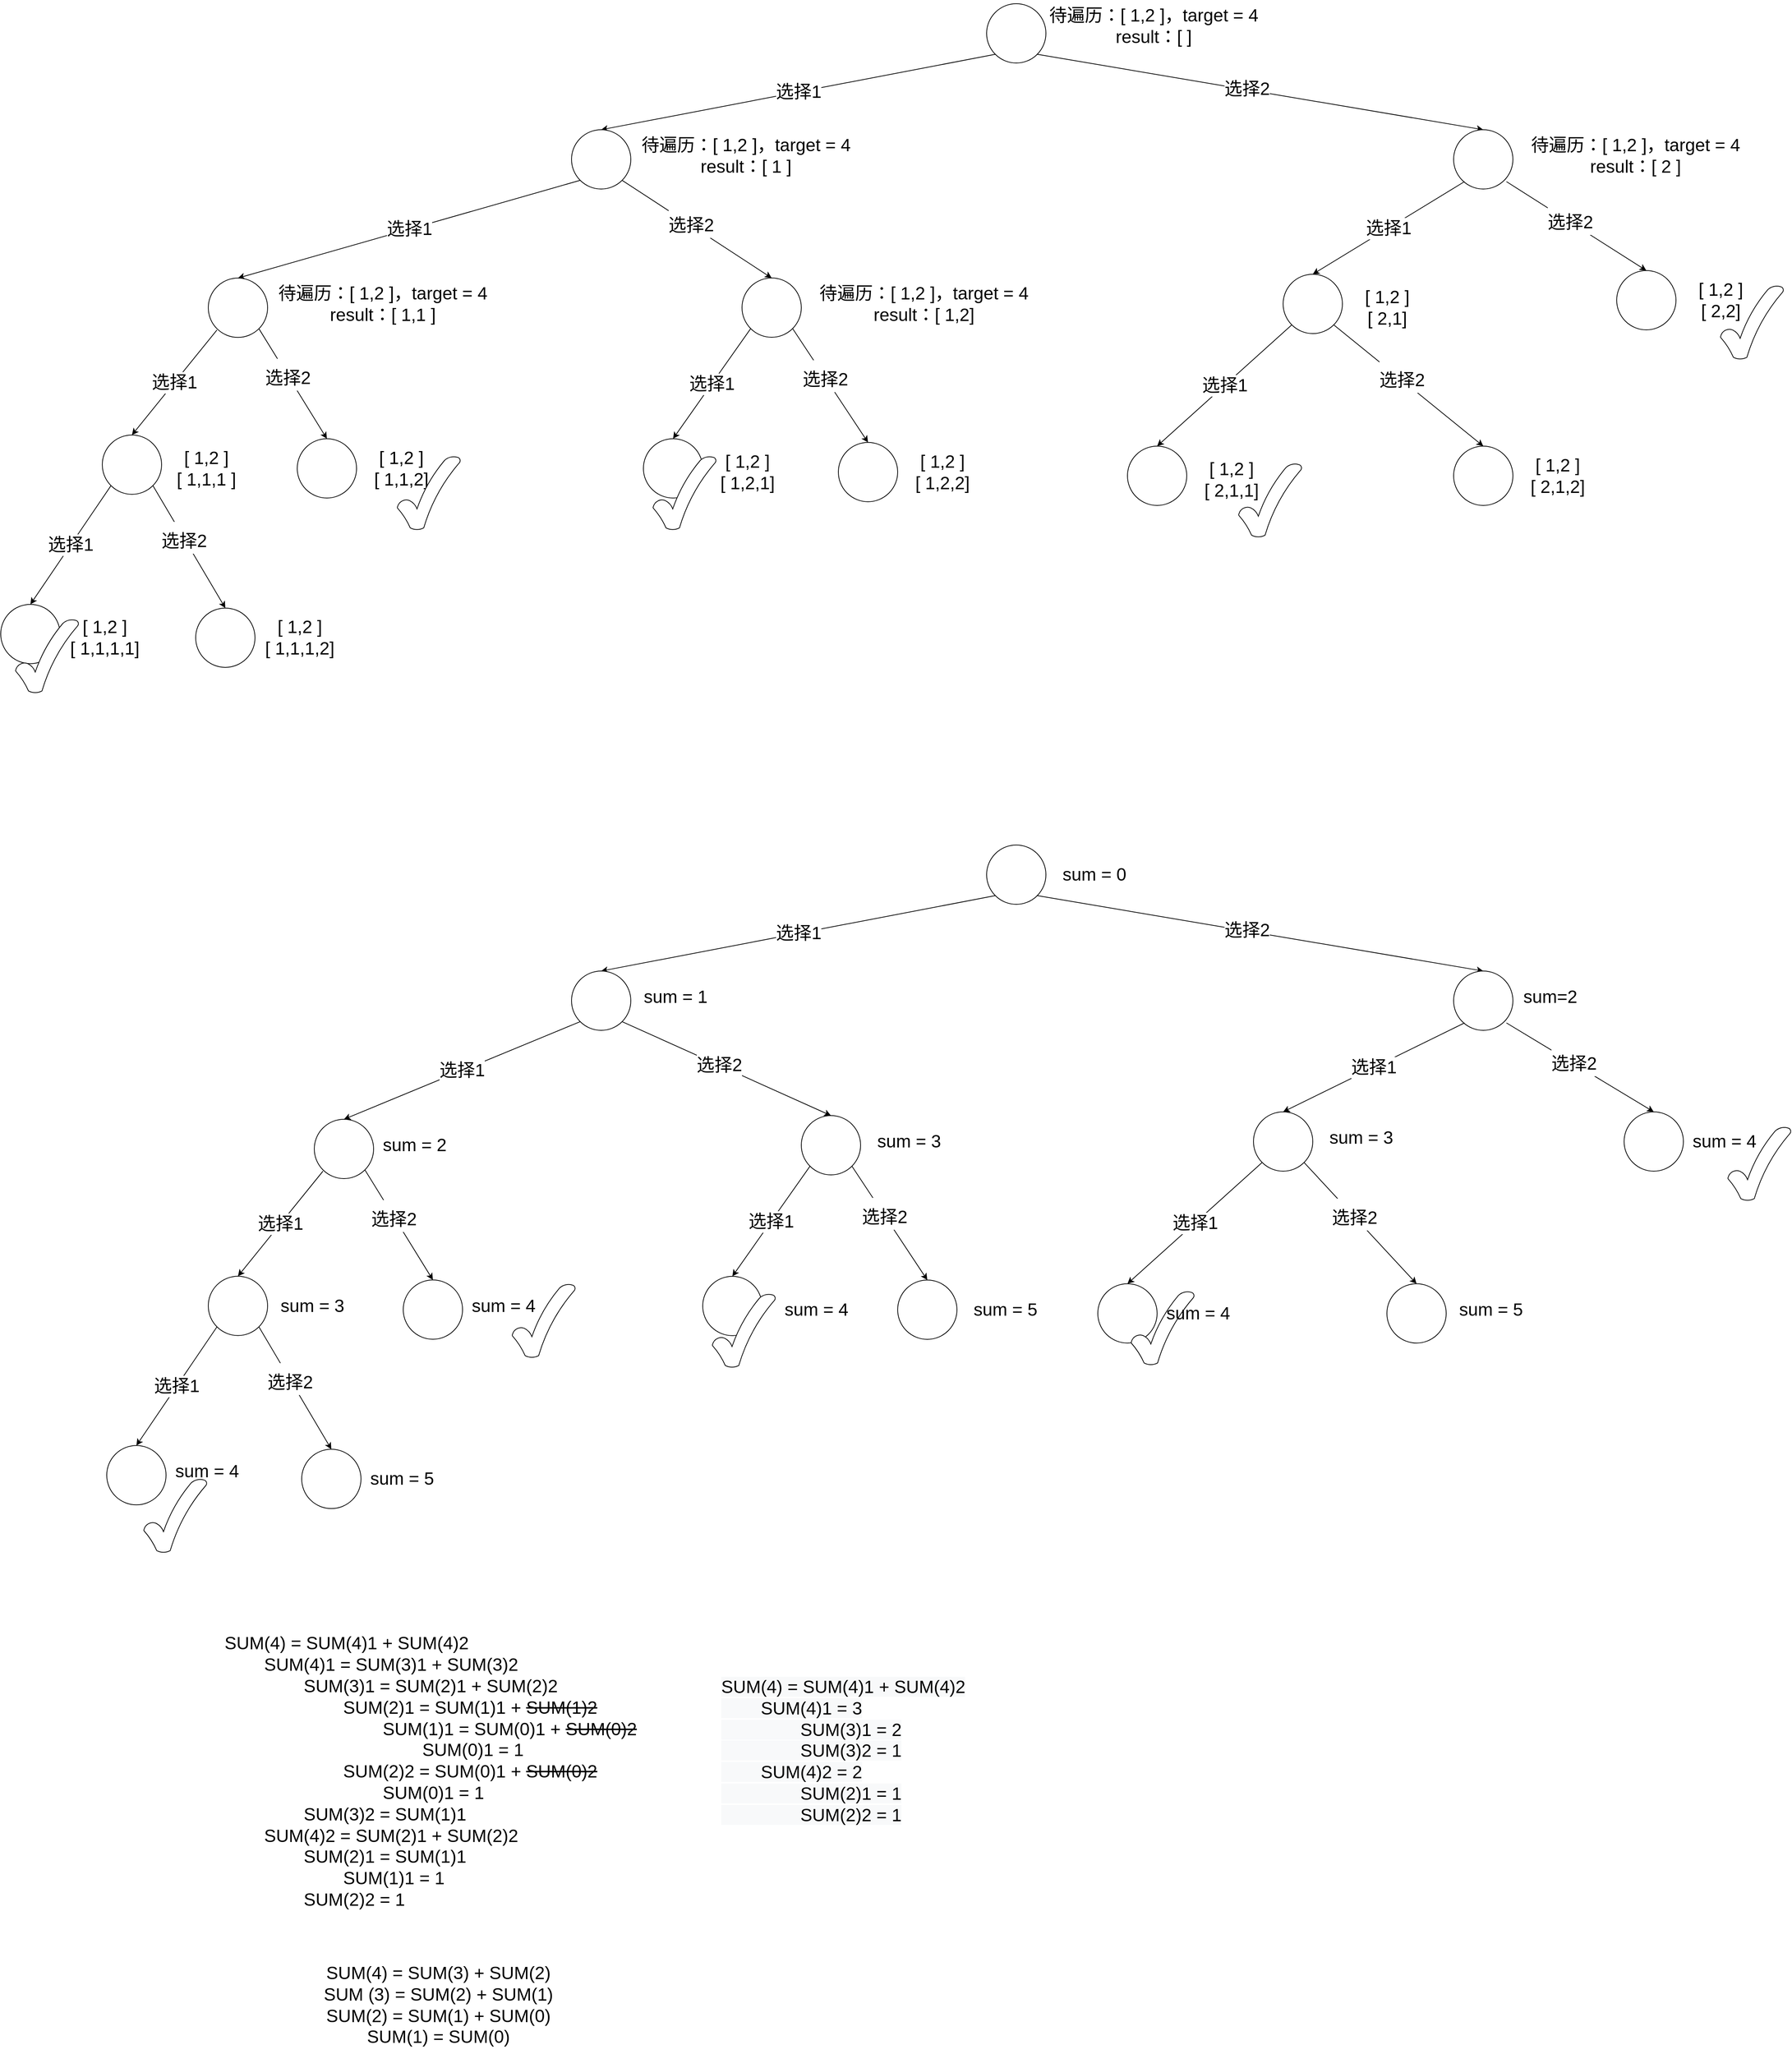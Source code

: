 <mxfile version="13.6.2" type="device"><diagram id="P33sKaNQuv5I8kbBUB3c" name="第 1 页"><mxGraphModel dx="4498" dy="1680" grid="1" gridSize="10" guides="1" tooltips="1" connect="1" arrows="1" fold="1" page="1" pageScale="1" pageWidth="827" pageHeight="1169" math="0" shadow="0"><root><mxCell id="0"/><mxCell id="1" parent="0"/><mxCell id="EIbAH795kTHqSCQWpJMr-1" value="" style="ellipse;whiteSpace=wrap;html=1;aspect=fixed;" parent="1" vertex="1"><mxGeometry x="360" y="110" width="80" height="80" as="geometry"/></mxCell><mxCell id="EIbAH795kTHqSCQWpJMr-2" value="&lt;font style=&quot;font-size: 24px;&quot;&gt;选择1&lt;/font&gt;" style="endArrow=classic;html=1;rounded=0;exitX=0;exitY=1;exitDx=0;exitDy=0;entryX=0.5;entryY=0;entryDx=0;entryDy=0;" parent="1" source="EIbAH795kTHqSCQWpJMr-1" target="EIbAH795kTHqSCQWpJMr-4" edge="1"><mxGeometry width="50" height="50" relative="1" as="geometry"><mxPoint x="230" y="320" as="sourcePoint"/><mxPoint x="280" y="270" as="targetPoint"/></mxGeometry></mxCell><mxCell id="EIbAH795kTHqSCQWpJMr-3" value="" style="endArrow=classic;html=1;rounded=0;exitX=1;exitY=1;exitDx=0;exitDy=0;entryX=0.5;entryY=0;entryDx=0;entryDy=0;" parent="1" source="EIbAH795kTHqSCQWpJMr-1" target="EIbAH795kTHqSCQWpJMr-5" edge="1"><mxGeometry width="50" height="50" relative="1" as="geometry"><mxPoint x="500" y="260" as="sourcePoint"/><mxPoint x="610" y="270" as="targetPoint"/></mxGeometry></mxCell><mxCell id="EIbAH795kTHqSCQWpJMr-8" value="&lt;font style=&quot;font-size: 24px;&quot;&gt;选择2&lt;/font&gt;" style="edgeLabel;html=1;align=center;verticalAlign=middle;resizable=0;points=[];fontSize=36;" parent="EIbAH795kTHqSCQWpJMr-3" vertex="1" connectable="0"><mxGeometry x="-0.059" y="-5" relative="1" as="geometry"><mxPoint y="-11" as="offset"/></mxGeometry></mxCell><mxCell id="EIbAH795kTHqSCQWpJMr-4" value="" style="ellipse;whiteSpace=wrap;html=1;aspect=fixed;" parent="1" vertex="1"><mxGeometry x="-200" y="280" width="80" height="80" as="geometry"/></mxCell><mxCell id="EIbAH795kTHqSCQWpJMr-5" value="" style="ellipse;whiteSpace=wrap;html=1;aspect=fixed;" parent="1" vertex="1"><mxGeometry x="990" y="280" width="80" height="80" as="geometry"/></mxCell><mxCell id="EIbAH795kTHqSCQWpJMr-6" value="&lt;font style=&quot;font-size: 24px;&quot;&gt;待遍历：[ 1,2 ]，target = 4&lt;br&gt;result：[ ]&lt;/font&gt;" style="text;html=1;align=center;verticalAlign=middle;resizable=0;points=[];autosize=1;strokeColor=none;fillColor=none;" parent="1" vertex="1"><mxGeometry x="430" y="105" width="310" height="70" as="geometry"/></mxCell><mxCell id="EIbAH795kTHqSCQWpJMr-7" value="&lt;font style=&quot;font-size: 24px;&quot;&gt;待遍历：[ 1,2 ]，target = 4&lt;br&gt;result：[ 1 ]&lt;/font&gt;" style="text;html=1;align=center;verticalAlign=middle;resizable=0;points=[];autosize=1;strokeColor=none;fillColor=none;" parent="1" vertex="1"><mxGeometry x="-120" y="280" width="310" height="70" as="geometry"/></mxCell><mxCell id="EIbAH795kTHqSCQWpJMr-9" value="&lt;font style=&quot;font-size: 24px;&quot;&gt;待遍历：[ 1,2 ]，target = 4&lt;br&gt;result：[ 2 ]&lt;/font&gt;" style="text;html=1;align=center;verticalAlign=middle;resizable=0;points=[];autosize=1;strokeColor=none;fillColor=none;" parent="1" vertex="1"><mxGeometry x="1080" y="280" width="310" height="70" as="geometry"/></mxCell><mxCell id="EIbAH795kTHqSCQWpJMr-10" value="&lt;font style=&quot;font-size: 24px;&quot;&gt;选择1&lt;/font&gt;" style="endArrow=classic;html=1;rounded=0;exitX=0;exitY=1;exitDx=0;exitDy=0;entryX=0.5;entryY=0;entryDx=0;entryDy=0;" parent="1" source="EIbAH795kTHqSCQWpJMr-4" target="EIbAH795kTHqSCQWpJMr-13" edge="1"><mxGeometry width="50" height="50" relative="1" as="geometry"><mxPoint x="-198.284" y="360.004" as="sourcePoint"/><mxPoint x="-290" y="451.72" as="targetPoint"/></mxGeometry></mxCell><mxCell id="EIbAH795kTHqSCQWpJMr-11" value="" style="endArrow=classic;html=1;rounded=0;exitX=1;exitY=1;exitDx=0;exitDy=0;entryX=0.5;entryY=0;entryDx=0;entryDy=0;" parent="1" source="EIbAH795kTHqSCQWpJMr-4" target="EIbAH795kTHqSCQWpJMr-14" edge="1"><mxGeometry width="50" height="50" relative="1" as="geometry"><mxPoint x="-141.716" y="360.004" as="sourcePoint"/><mxPoint x="40" y="451.72" as="targetPoint"/></mxGeometry></mxCell><mxCell id="EIbAH795kTHqSCQWpJMr-12" value="&lt;font style=&quot;font-size: 24px;&quot;&gt;选择2&lt;/font&gt;" style="edgeLabel;html=1;align=center;verticalAlign=middle;resizable=0;points=[];fontSize=36;" parent="EIbAH795kTHqSCQWpJMr-11" vertex="1" connectable="0"><mxGeometry x="-0.059" y="-5" relative="1" as="geometry"><mxPoint y="-11" as="offset"/></mxGeometry></mxCell><mxCell id="EIbAH795kTHqSCQWpJMr-13" value="" style="ellipse;whiteSpace=wrap;html=1;aspect=fixed;" parent="1" vertex="1"><mxGeometry x="-690" y="480.16" width="80" height="80" as="geometry"/></mxCell><mxCell id="EIbAH795kTHqSCQWpJMr-14" value="" style="ellipse;whiteSpace=wrap;html=1;aspect=fixed;" parent="1" vertex="1"><mxGeometry x="30" y="480" width="80" height="80" as="geometry"/></mxCell><mxCell id="EIbAH795kTHqSCQWpJMr-15" value="&lt;font style=&quot;font-size: 24px;&quot;&gt;待遍历：[ 1,2 ]，target = 4&lt;br&gt;result：[ 1,1 ]&lt;/font&gt;" style="text;html=1;align=center;verticalAlign=middle;resizable=0;points=[];autosize=1;strokeColor=none;fillColor=none;" parent="1" vertex="1"><mxGeometry x="-610" y="480.16" width="310" height="70" as="geometry"/></mxCell><mxCell id="EIbAH795kTHqSCQWpJMr-16" value="&lt;font style=&quot;font-size: 24px;&quot;&gt;待遍历：[ 1,2 ]，target = 4&lt;br&gt;result：[ 1,2]&lt;/font&gt;" style="text;html=1;align=center;verticalAlign=middle;resizable=0;points=[];autosize=1;strokeColor=none;fillColor=none;" parent="1" vertex="1"><mxGeometry x="120" y="480" width="310" height="70" as="geometry"/></mxCell><mxCell id="EIbAH795kTHqSCQWpJMr-17" value="&lt;font style=&quot;font-size: 24px;&quot;&gt;选择1&lt;/font&gt;" style="endArrow=classic;html=1;rounded=0;exitX=0.146;exitY=0.875;exitDx=0;exitDy=0;entryX=0.5;entryY=0;entryDx=0;entryDy=0;exitPerimeter=0;" parent="1" source="EIbAH795kTHqSCQWpJMr-13" target="EIbAH795kTHqSCQWpJMr-20" edge="1"><mxGeometry width="50" height="50" relative="1" as="geometry"><mxPoint x="-678.284" y="560.164" as="sourcePoint"/><mxPoint x="-780" y="663.6" as="targetPoint"/></mxGeometry></mxCell><mxCell id="EIbAH795kTHqSCQWpJMr-18" value="" style="endArrow=classic;html=1;rounded=0;exitX=1;exitY=1;exitDx=0;exitDy=0;entryX=0.5;entryY=0;entryDx=0;entryDy=0;" parent="1" source="EIbAH795kTHqSCQWpJMr-13" target="EIbAH795kTHqSCQWpJMr-21" edge="1"><mxGeometry width="50" height="50" relative="1" as="geometry"><mxPoint x="-621.716" y="560.164" as="sourcePoint"/><mxPoint x="-450" y="663.6" as="targetPoint"/></mxGeometry></mxCell><mxCell id="EIbAH795kTHqSCQWpJMr-19" value="&lt;font style=&quot;font-size: 24px;&quot;&gt;选择2&lt;/font&gt;" style="edgeLabel;html=1;align=center;verticalAlign=middle;resizable=0;points=[];fontSize=36;" parent="EIbAH795kTHqSCQWpJMr-18" vertex="1" connectable="0"><mxGeometry x="-0.059" y="-5" relative="1" as="geometry"><mxPoint y="-11" as="offset"/></mxGeometry></mxCell><mxCell id="EIbAH795kTHqSCQWpJMr-20" value="" style="ellipse;whiteSpace=wrap;html=1;aspect=fixed;" parent="1" vertex="1"><mxGeometry x="-833" y="691.88" width="80" height="80" as="geometry"/></mxCell><mxCell id="EIbAH795kTHqSCQWpJMr-21" value="" style="ellipse;whiteSpace=wrap;html=1;aspect=fixed;" parent="1" vertex="1"><mxGeometry x="-570" y="696.88" width="80" height="80" as="geometry"/></mxCell><mxCell id="EIbAH795kTHqSCQWpJMr-22" value="&lt;font style=&quot;font-size: 24px;&quot;&gt;[ 1,2 ]&lt;br&gt;[ 1,1,1 ]&lt;/font&gt;" style="text;html=1;align=center;verticalAlign=middle;resizable=0;points=[];autosize=1;strokeColor=none;fillColor=none;" parent="1" vertex="1"><mxGeometry x="-743" y="701.88" width="100" height="70" as="geometry"/></mxCell><mxCell id="EIbAH795kTHqSCQWpJMr-23" value="&lt;font style=&quot;font-size: 24px;&quot;&gt;[ 1,2 ]&lt;br&gt;[ 1,1,2]&lt;/font&gt;" style="text;html=1;align=center;verticalAlign=middle;resizable=0;points=[];autosize=1;strokeColor=none;fillColor=none;" parent="1" vertex="1"><mxGeometry x="-480" y="701.88" width="100" height="70" as="geometry"/></mxCell><mxCell id="EIbAH795kTHqSCQWpJMr-25" value="&lt;font style=&quot;font-size: 24px;&quot;&gt;选择1&lt;/font&gt;" style="endArrow=classic;html=1;rounded=0;exitX=0;exitY=1;exitDx=0;exitDy=0;entryX=0.5;entryY=0;entryDx=0;entryDy=0;" parent="1" source="EIbAH795kTHqSCQWpJMr-20" target="EIbAH795kTHqSCQWpJMr-28" edge="1"><mxGeometry width="50" height="50" relative="1" as="geometry"><mxPoint x="-815.32" y="778.6" as="sourcePoint"/><mxPoint x="-917" y="892.04" as="targetPoint"/></mxGeometry></mxCell><mxCell id="EIbAH795kTHqSCQWpJMr-26" value="" style="endArrow=classic;html=1;rounded=0;exitX=1;exitY=1;exitDx=0;exitDy=0;entryX=0.5;entryY=0;entryDx=0;entryDy=0;" parent="1" source="EIbAH795kTHqSCQWpJMr-20" target="EIbAH795kTHqSCQWpJMr-29" edge="1"><mxGeometry width="50" height="50" relative="1" as="geometry"><mxPoint x="-758.716" y="776.884" as="sourcePoint"/><mxPoint x="-587" y="892.04" as="targetPoint"/></mxGeometry></mxCell><mxCell id="EIbAH795kTHqSCQWpJMr-27" value="&lt;font style=&quot;font-size: 24px;&quot;&gt;选择2&lt;/font&gt;" style="edgeLabel;html=1;align=center;verticalAlign=middle;resizable=0;points=[];fontSize=36;" parent="EIbAH795kTHqSCQWpJMr-26" vertex="1" connectable="0"><mxGeometry x="-0.059" y="-5" relative="1" as="geometry"><mxPoint y="-11" as="offset"/></mxGeometry></mxCell><mxCell id="EIbAH795kTHqSCQWpJMr-28" value="" style="ellipse;whiteSpace=wrap;html=1;aspect=fixed;" parent="1" vertex="1"><mxGeometry x="-970" y="920.32" width="80" height="80" as="geometry"/></mxCell><mxCell id="EIbAH795kTHqSCQWpJMr-29" value="" style="ellipse;whiteSpace=wrap;html=1;aspect=fixed;" parent="1" vertex="1"><mxGeometry x="-707" y="925.32" width="80" height="80" as="geometry"/></mxCell><mxCell id="EIbAH795kTHqSCQWpJMr-30" value="&lt;font style=&quot;font-size: 24px;&quot;&gt;[ 1,2 ]&lt;br&gt;[ 1,1,1,1]&lt;/font&gt;" style="text;html=1;align=center;verticalAlign=middle;resizable=0;points=[];autosize=1;strokeColor=none;fillColor=none;" parent="1" vertex="1"><mxGeometry x="-890" y="930.32" width="120" height="70" as="geometry"/></mxCell><mxCell id="EIbAH795kTHqSCQWpJMr-31" value="&lt;font style=&quot;font-size: 24px;&quot;&gt;[ 1,2 ]&lt;br&gt;[ 1,1,1,2]&lt;/font&gt;" style="text;html=1;align=center;verticalAlign=middle;resizable=0;points=[];autosize=1;strokeColor=none;fillColor=none;" parent="1" vertex="1"><mxGeometry x="-627" y="930.32" width="120" height="70" as="geometry"/></mxCell><mxCell id="EIbAH795kTHqSCQWpJMr-32" value="" style="verticalLabelPosition=bottom;verticalAlign=top;html=1;shape=mxgraph.basic.tick;fontSize=24;" parent="1" vertex="1"><mxGeometry x="-435" y="720.16" width="85" height="100" as="geometry"/></mxCell><mxCell id="EIbAH795kTHqSCQWpJMr-33" value="" style="verticalLabelPosition=bottom;verticalAlign=top;html=1;shape=mxgraph.basic.tick;fontSize=24;" parent="1" vertex="1"><mxGeometry x="-950" y="940.16" width="85" height="100" as="geometry"/></mxCell><mxCell id="EIbAH795kTHqSCQWpJMr-35" value="&lt;font style=&quot;font-size: 24px;&quot;&gt;选择1&lt;/font&gt;" style="endArrow=classic;html=1;rounded=0;exitX=0;exitY=1;exitDx=0;exitDy=0;entryX=0.5;entryY=0;entryDx=0;entryDy=0;" parent="1" source="EIbAH795kTHqSCQWpJMr-14" target="EIbAH795kTHqSCQWpJMr-38" edge="1"><mxGeometry width="50" height="50" relative="1" as="geometry"><mxPoint x="45.716" y="560.004" as="sourcePoint"/><mxPoint x="-50" y="691.88" as="targetPoint"/></mxGeometry></mxCell><mxCell id="EIbAH795kTHqSCQWpJMr-36" value="" style="endArrow=classic;html=1;rounded=0;exitX=1;exitY=1;exitDx=0;exitDy=0;entryX=0.5;entryY=0;entryDx=0;entryDy=0;" parent="1" source="EIbAH795kTHqSCQWpJMr-14" target="EIbAH795kTHqSCQWpJMr-39" edge="1"><mxGeometry width="50" height="50" relative="1" as="geometry"><mxPoint x="102.284" y="560.004" as="sourcePoint"/><mxPoint x="280" y="691.88" as="targetPoint"/></mxGeometry></mxCell><mxCell id="EIbAH795kTHqSCQWpJMr-37" value="&lt;font style=&quot;font-size: 24px;&quot;&gt;选择2&lt;/font&gt;" style="edgeLabel;html=1;align=center;verticalAlign=middle;resizable=0;points=[];fontSize=36;" parent="EIbAH795kTHqSCQWpJMr-36" vertex="1" connectable="0"><mxGeometry x="-0.059" y="-5" relative="1" as="geometry"><mxPoint y="-11" as="offset"/></mxGeometry></mxCell><mxCell id="EIbAH795kTHqSCQWpJMr-38" value="" style="ellipse;whiteSpace=wrap;html=1;aspect=fixed;" parent="1" vertex="1"><mxGeometry x="-103" y="696.88" width="80" height="80" as="geometry"/></mxCell><mxCell id="EIbAH795kTHqSCQWpJMr-39" value="" style="ellipse;whiteSpace=wrap;html=1;aspect=fixed;" parent="1" vertex="1"><mxGeometry x="160" y="701.88" width="80" height="80" as="geometry"/></mxCell><mxCell id="EIbAH795kTHqSCQWpJMr-40" value="&lt;font style=&quot;font-size: 24px;&quot;&gt;[ 1,2 ]&lt;br&gt;[ 1,2,1]&lt;/font&gt;" style="text;html=1;align=center;verticalAlign=middle;resizable=0;points=[];autosize=1;strokeColor=none;fillColor=none;" parent="1" vertex="1"><mxGeometry x="-13" y="706.88" width="100" height="70" as="geometry"/></mxCell><mxCell id="EIbAH795kTHqSCQWpJMr-41" value="&lt;font style=&quot;font-size: 24px;&quot;&gt;[ 1,2 ]&lt;br&gt;[ 1,2,2]&lt;/font&gt;" style="text;html=1;align=center;verticalAlign=middle;resizable=0;points=[];autosize=1;strokeColor=none;fillColor=none;" parent="1" vertex="1"><mxGeometry x="250" y="706.88" width="100" height="70" as="geometry"/></mxCell><mxCell id="EIbAH795kTHqSCQWpJMr-43" value="" style="verticalLabelPosition=bottom;verticalAlign=top;html=1;shape=mxgraph.basic.tick;fontSize=24;" parent="1" vertex="1"><mxGeometry x="-90" y="720.16" width="85" height="100" as="geometry"/></mxCell><mxCell id="EIbAH795kTHqSCQWpJMr-44" value="&lt;font style=&quot;font-size: 24px;&quot;&gt;选择1&lt;/font&gt;" style="endArrow=classic;html=1;rounded=0;exitX=0;exitY=1;exitDx=0;exitDy=0;entryX=0.5;entryY=0;entryDx=0;entryDy=0;" parent="1" target="EIbAH795kTHqSCQWpJMr-47" edge="1"><mxGeometry width="50" height="50" relative="1" as="geometry"><mxPoint x="1004.716" y="350.004" as="sourcePoint"/><mxPoint x="913" y="493.6" as="targetPoint"/></mxGeometry></mxCell><mxCell id="EIbAH795kTHqSCQWpJMr-45" value="" style="endArrow=classic;html=1;rounded=0;exitX=1;exitY=1;exitDx=0;exitDy=0;entryX=0.5;entryY=0;entryDx=0;entryDy=0;" parent="1" target="EIbAH795kTHqSCQWpJMr-48" edge="1"><mxGeometry width="50" height="50" relative="1" as="geometry"><mxPoint x="1061.284" y="350.004" as="sourcePoint"/><mxPoint x="1243" y="493.6" as="targetPoint"/></mxGeometry></mxCell><mxCell id="EIbAH795kTHqSCQWpJMr-46" value="&lt;font style=&quot;font-size: 24px;&quot;&gt;选择2&lt;/font&gt;" style="edgeLabel;html=1;align=center;verticalAlign=middle;resizable=0;points=[];fontSize=36;" parent="EIbAH795kTHqSCQWpJMr-45" vertex="1" connectable="0"><mxGeometry x="-0.059" y="-5" relative="1" as="geometry"><mxPoint y="-11" as="offset"/></mxGeometry></mxCell><mxCell id="EIbAH795kTHqSCQWpJMr-47" value="" style="ellipse;whiteSpace=wrap;html=1;aspect=fixed;" parent="1" vertex="1"><mxGeometry x="760" y="475.0" width="80" height="80" as="geometry"/></mxCell><mxCell id="EIbAH795kTHqSCQWpJMr-48" value="" style="ellipse;whiteSpace=wrap;html=1;aspect=fixed;" parent="1" vertex="1"><mxGeometry x="1210" y="470.0" width="80" height="80" as="geometry"/></mxCell><mxCell id="EIbAH795kTHqSCQWpJMr-49" value="&lt;font style=&quot;font-size: 24px;&quot;&gt;[ 1,2 ]&lt;br&gt;[ 2,1]&lt;/font&gt;" style="text;html=1;align=center;verticalAlign=middle;resizable=0;points=[];autosize=1;strokeColor=none;fillColor=none;" parent="1" vertex="1"><mxGeometry x="860" y="485.0" width="80" height="70" as="geometry"/></mxCell><mxCell id="EIbAH795kTHqSCQWpJMr-50" value="&lt;font style=&quot;font-size: 24px;&quot;&gt;[ 1,2 ]&lt;br&gt;[ 2,2]&lt;/font&gt;" style="text;html=1;align=center;verticalAlign=middle;resizable=0;points=[];autosize=1;strokeColor=none;fillColor=none;" parent="1" vertex="1"><mxGeometry x="1310" y="475.0" width="80" height="70" as="geometry"/></mxCell><mxCell id="EIbAH795kTHqSCQWpJMr-52" value="" style="verticalLabelPosition=bottom;verticalAlign=top;html=1;shape=mxgraph.basic.tick;fontSize=24;" parent="1" vertex="1"><mxGeometry x="1350" y="490" width="85" height="100" as="geometry"/></mxCell><mxCell id="EIbAH795kTHqSCQWpJMr-53" value="&lt;font style=&quot;font-size: 24px;&quot;&gt;选择1&lt;/font&gt;" style="endArrow=classic;html=1;rounded=0;exitX=0;exitY=1;exitDx=0;exitDy=0;entryX=0.5;entryY=0;entryDx=0;entryDy=0;" parent="1" source="EIbAH795kTHqSCQWpJMr-47" target="EIbAH795kTHqSCQWpJMr-56" edge="1"><mxGeometry width="50" height="50" relative="1" as="geometry"><mxPoint x="774.716" y="550.004" as="sourcePoint"/><mxPoint x="683" y="693.6" as="targetPoint"/></mxGeometry></mxCell><mxCell id="EIbAH795kTHqSCQWpJMr-54" value="" style="endArrow=classic;html=1;rounded=0;exitX=1;exitY=1;exitDx=0;exitDy=0;entryX=0.5;entryY=0;entryDx=0;entryDy=0;" parent="1" source="EIbAH795kTHqSCQWpJMr-47" target="EIbAH795kTHqSCQWpJMr-57" edge="1"><mxGeometry width="50" height="50" relative="1" as="geometry"><mxPoint x="831.284" y="550.004" as="sourcePoint"/><mxPoint x="1013" y="693.6" as="targetPoint"/></mxGeometry></mxCell><mxCell id="EIbAH795kTHqSCQWpJMr-55" value="&lt;font style=&quot;font-size: 24px;&quot;&gt;选择2&lt;/font&gt;" style="edgeLabel;html=1;align=center;verticalAlign=middle;resizable=0;points=[];fontSize=36;" parent="EIbAH795kTHqSCQWpJMr-54" vertex="1" connectable="0"><mxGeometry x="-0.059" y="-5" relative="1" as="geometry"><mxPoint y="-11" as="offset"/></mxGeometry></mxCell><mxCell id="EIbAH795kTHqSCQWpJMr-56" value="" style="ellipse;whiteSpace=wrap;html=1;aspect=fixed;" parent="1" vertex="1"><mxGeometry x="550" y="706.88" width="80" height="80" as="geometry"/></mxCell><mxCell id="EIbAH795kTHqSCQWpJMr-57" value="" style="ellipse;whiteSpace=wrap;html=1;aspect=fixed;" parent="1" vertex="1"><mxGeometry x="990" y="706.88" width="80" height="80" as="geometry"/></mxCell><mxCell id="EIbAH795kTHqSCQWpJMr-58" value="&lt;font style=&quot;font-size: 24px;&quot;&gt;[ 1,2 ]&lt;br&gt;[ 2,1,1]&lt;/font&gt;" style="text;html=1;align=center;verticalAlign=middle;resizable=0;points=[];autosize=1;strokeColor=none;fillColor=none;" parent="1" vertex="1"><mxGeometry x="640" y="716.88" width="100" height="70" as="geometry"/></mxCell><mxCell id="EIbAH795kTHqSCQWpJMr-59" value="&lt;font style=&quot;font-size: 24px;&quot;&gt;[ 1,2 ]&lt;br&gt;[ 2,1,2]&lt;/font&gt;" style="text;html=1;align=center;verticalAlign=middle;resizable=0;points=[];autosize=1;strokeColor=none;fillColor=none;" parent="1" vertex="1"><mxGeometry x="1080" y="711.88" width="100" height="70" as="geometry"/></mxCell><mxCell id="EIbAH795kTHqSCQWpJMr-60" value="" style="verticalLabelPosition=bottom;verticalAlign=top;html=1;shape=mxgraph.basic.tick;fontSize=24;" parent="1" vertex="1"><mxGeometry x="700" y="730" width="85" height="100" as="geometry"/></mxCell><mxCell id="EIbAH795kTHqSCQWpJMr-61" value="" style="ellipse;whiteSpace=wrap;html=1;aspect=fixed;" parent="1" vertex="1"><mxGeometry x="360" y="1245" width="80" height="80" as="geometry"/></mxCell><mxCell id="EIbAH795kTHqSCQWpJMr-62" value="&lt;font style=&quot;font-size: 24px;&quot;&gt;选择1&lt;/font&gt;" style="endArrow=classic;html=1;rounded=0;exitX=0;exitY=1;exitDx=0;exitDy=0;entryX=0.5;entryY=0;entryDx=0;entryDy=0;" parent="1" source="EIbAH795kTHqSCQWpJMr-61" target="EIbAH795kTHqSCQWpJMr-65" edge="1"><mxGeometry width="50" height="50" relative="1" as="geometry"><mxPoint x="230" y="1455" as="sourcePoint"/><mxPoint x="280" y="1405" as="targetPoint"/></mxGeometry></mxCell><mxCell id="EIbAH795kTHqSCQWpJMr-63" value="" style="endArrow=classic;html=1;rounded=0;exitX=1;exitY=1;exitDx=0;exitDy=0;entryX=0.5;entryY=0;entryDx=0;entryDy=0;" parent="1" source="EIbAH795kTHqSCQWpJMr-61" target="EIbAH795kTHqSCQWpJMr-66" edge="1"><mxGeometry width="50" height="50" relative="1" as="geometry"><mxPoint x="500" y="1395" as="sourcePoint"/><mxPoint x="610" y="1405" as="targetPoint"/></mxGeometry></mxCell><mxCell id="EIbAH795kTHqSCQWpJMr-64" value="&lt;font style=&quot;font-size: 24px;&quot;&gt;选择2&lt;/font&gt;" style="edgeLabel;html=1;align=center;verticalAlign=middle;resizable=0;points=[];fontSize=36;" parent="EIbAH795kTHqSCQWpJMr-63" vertex="1" connectable="0"><mxGeometry x="-0.059" y="-5" relative="1" as="geometry"><mxPoint y="-11" as="offset"/></mxGeometry></mxCell><mxCell id="EIbAH795kTHqSCQWpJMr-65" value="" style="ellipse;whiteSpace=wrap;html=1;aspect=fixed;" parent="1" vertex="1"><mxGeometry x="-200" y="1415" width="80" height="80" as="geometry"/></mxCell><mxCell id="EIbAH795kTHqSCQWpJMr-66" value="" style="ellipse;whiteSpace=wrap;html=1;aspect=fixed;" parent="1" vertex="1"><mxGeometry x="990" y="1415" width="80" height="80" as="geometry"/></mxCell><mxCell id="EIbAH795kTHqSCQWpJMr-67" value="&lt;font style=&quot;font-size: 24px;&quot;&gt;sum = 0&lt;br&gt;&lt;/font&gt;" style="text;html=1;align=center;verticalAlign=middle;resizable=0;points=[];autosize=1;strokeColor=none;fillColor=none;" parent="1" vertex="1"><mxGeometry x="450" y="1265" width="110" height="40" as="geometry"/></mxCell><mxCell id="EIbAH795kTHqSCQWpJMr-68" value="&lt;span style=&quot;font-size: 24px;&quot;&gt;sum = 1&lt;/span&gt;" style="text;html=1;align=center;verticalAlign=middle;resizable=0;points=[];autosize=1;strokeColor=none;fillColor=none;" parent="1" vertex="1"><mxGeometry x="-115" y="1430" width="110" height="40" as="geometry"/></mxCell><mxCell id="EIbAH795kTHqSCQWpJMr-69" value="&lt;span style=&quot;font-size: 24px;&quot;&gt;sum=2&lt;/span&gt;" style="text;html=1;align=center;verticalAlign=middle;resizable=0;points=[];autosize=1;strokeColor=none;fillColor=none;" parent="1" vertex="1"><mxGeometry x="1070" y="1430" width="100" height="40" as="geometry"/></mxCell><mxCell id="EIbAH795kTHqSCQWpJMr-70" value="&lt;font style=&quot;font-size: 24px;&quot;&gt;选择1&lt;/font&gt;" style="endArrow=classic;html=1;rounded=0;exitX=0;exitY=1;exitDx=0;exitDy=0;entryX=0.5;entryY=0;entryDx=0;entryDy=0;" parent="1" source="EIbAH795kTHqSCQWpJMr-65" target="EIbAH795kTHqSCQWpJMr-73" edge="1"><mxGeometry width="50" height="50" relative="1" as="geometry"><mxPoint x="-198.284" y="1495.004" as="sourcePoint"/><mxPoint x="-290" y="1586.72" as="targetPoint"/></mxGeometry></mxCell><mxCell id="EIbAH795kTHqSCQWpJMr-71" value="" style="endArrow=classic;html=1;rounded=0;exitX=1;exitY=1;exitDx=0;exitDy=0;entryX=0.5;entryY=0;entryDx=0;entryDy=0;" parent="1" source="EIbAH795kTHqSCQWpJMr-65" target="EIbAH795kTHqSCQWpJMr-74" edge="1"><mxGeometry width="50" height="50" relative="1" as="geometry"><mxPoint x="-141.716" y="1495.004" as="sourcePoint"/><mxPoint x="40" y="1586.72" as="targetPoint"/></mxGeometry></mxCell><mxCell id="EIbAH795kTHqSCQWpJMr-72" value="&lt;font style=&quot;font-size: 24px;&quot;&gt;选择2&lt;/font&gt;" style="edgeLabel;html=1;align=center;verticalAlign=middle;resizable=0;points=[];fontSize=36;" parent="EIbAH795kTHqSCQWpJMr-71" vertex="1" connectable="0"><mxGeometry x="-0.059" y="-5" relative="1" as="geometry"><mxPoint y="-11" as="offset"/></mxGeometry></mxCell><mxCell id="EIbAH795kTHqSCQWpJMr-73" value="" style="ellipse;whiteSpace=wrap;html=1;aspect=fixed;" parent="1" vertex="1"><mxGeometry x="-547" y="1615" width="80" height="80" as="geometry"/></mxCell><mxCell id="EIbAH795kTHqSCQWpJMr-74" value="" style="ellipse;whiteSpace=wrap;html=1;aspect=fixed;" parent="1" vertex="1"><mxGeometry x="110" y="1610" width="80" height="80" as="geometry"/></mxCell><mxCell id="EIbAH795kTHqSCQWpJMr-75" value="&lt;font style=&quot;font-size: 24px;&quot;&gt;sum = 2&lt;br&gt;&lt;/font&gt;" style="text;html=1;align=center;verticalAlign=middle;resizable=0;points=[];autosize=1;strokeColor=none;fillColor=none;" parent="1" vertex="1"><mxGeometry x="-467" y="1629.84" width="110" height="40" as="geometry"/></mxCell><mxCell id="EIbAH795kTHqSCQWpJMr-76" value="&lt;span style=&quot;font-size: 24px;&quot;&gt;sum = 3&lt;/span&gt;" style="text;html=1;align=center;verticalAlign=middle;resizable=0;points=[];autosize=1;strokeColor=none;fillColor=none;" parent="1" vertex="1"><mxGeometry x="200" y="1625" width="110" height="40" as="geometry"/></mxCell><mxCell id="EIbAH795kTHqSCQWpJMr-77" value="&lt;font style=&quot;font-size: 24px;&quot;&gt;选择1&lt;/font&gt;" style="endArrow=classic;html=1;rounded=0;exitX=0.146;exitY=0.875;exitDx=0;exitDy=0;entryX=0.5;entryY=0;entryDx=0;entryDy=0;exitPerimeter=0;" parent="1" source="EIbAH795kTHqSCQWpJMr-73" target="EIbAH795kTHqSCQWpJMr-80" edge="1"><mxGeometry width="50" height="50" relative="1" as="geometry"><mxPoint x="-535.284" y="1695.004" as="sourcePoint"/><mxPoint x="-637" y="1798.44" as="targetPoint"/></mxGeometry></mxCell><mxCell id="EIbAH795kTHqSCQWpJMr-78" value="" style="endArrow=classic;html=1;rounded=0;exitX=1;exitY=1;exitDx=0;exitDy=0;entryX=0.5;entryY=0;entryDx=0;entryDy=0;" parent="1" source="EIbAH795kTHqSCQWpJMr-73" target="EIbAH795kTHqSCQWpJMr-81" edge="1"><mxGeometry width="50" height="50" relative="1" as="geometry"><mxPoint x="-478.716" y="1695.004" as="sourcePoint"/><mxPoint x="-307" y="1798.44" as="targetPoint"/></mxGeometry></mxCell><mxCell id="EIbAH795kTHqSCQWpJMr-79" value="&lt;font style=&quot;font-size: 24px;&quot;&gt;选择2&lt;/font&gt;" style="edgeLabel;html=1;align=center;verticalAlign=middle;resizable=0;points=[];fontSize=36;" parent="EIbAH795kTHqSCQWpJMr-78" vertex="1" connectable="0"><mxGeometry x="-0.059" y="-5" relative="1" as="geometry"><mxPoint y="-11" as="offset"/></mxGeometry></mxCell><mxCell id="EIbAH795kTHqSCQWpJMr-80" value="" style="ellipse;whiteSpace=wrap;html=1;aspect=fixed;" parent="1" vertex="1"><mxGeometry x="-690" y="1826.72" width="80" height="80" as="geometry"/></mxCell><mxCell id="EIbAH795kTHqSCQWpJMr-81" value="" style="ellipse;whiteSpace=wrap;html=1;aspect=fixed;" parent="1" vertex="1"><mxGeometry x="-427" y="1831.72" width="80" height="80" as="geometry"/></mxCell><mxCell id="EIbAH795kTHqSCQWpJMr-84" value="&lt;font style=&quot;font-size: 24px;&quot;&gt;选择1&lt;/font&gt;" style="endArrow=classic;html=1;rounded=0;exitX=0;exitY=1;exitDx=0;exitDy=0;entryX=0.5;entryY=0;entryDx=0;entryDy=0;" parent="1" source="EIbAH795kTHqSCQWpJMr-80" target="EIbAH795kTHqSCQWpJMr-87" edge="1"><mxGeometry width="50" height="50" relative="1" as="geometry"><mxPoint x="-672.32" y="1913.44" as="sourcePoint"/><mxPoint x="-774" y="2026.88" as="targetPoint"/></mxGeometry></mxCell><mxCell id="EIbAH795kTHqSCQWpJMr-85" value="" style="endArrow=classic;html=1;rounded=0;exitX=1;exitY=1;exitDx=0;exitDy=0;entryX=0.5;entryY=0;entryDx=0;entryDy=0;" parent="1" source="EIbAH795kTHqSCQWpJMr-80" target="EIbAH795kTHqSCQWpJMr-88" edge="1"><mxGeometry width="50" height="50" relative="1" as="geometry"><mxPoint x="-615.716" y="1911.724" as="sourcePoint"/><mxPoint x="-444" y="2026.88" as="targetPoint"/></mxGeometry></mxCell><mxCell id="EIbAH795kTHqSCQWpJMr-86" value="&lt;font style=&quot;font-size: 24px;&quot;&gt;选择2&lt;/font&gt;" style="edgeLabel;html=1;align=center;verticalAlign=middle;resizable=0;points=[];fontSize=36;" parent="EIbAH795kTHqSCQWpJMr-85" vertex="1" connectable="0"><mxGeometry x="-0.059" y="-5" relative="1" as="geometry"><mxPoint y="-11" as="offset"/></mxGeometry></mxCell><mxCell id="EIbAH795kTHqSCQWpJMr-87" value="" style="ellipse;whiteSpace=wrap;html=1;aspect=fixed;" parent="1" vertex="1"><mxGeometry x="-827" y="2055.16" width="80" height="80" as="geometry"/></mxCell><mxCell id="EIbAH795kTHqSCQWpJMr-88" value="" style="ellipse;whiteSpace=wrap;html=1;aspect=fixed;" parent="1" vertex="1"><mxGeometry x="-564" y="2060.16" width="80" height="80" as="geometry"/></mxCell><mxCell id="EIbAH795kTHqSCQWpJMr-93" value="&lt;font style=&quot;font-size: 24px;&quot;&gt;选择1&lt;/font&gt;" style="endArrow=classic;html=1;rounded=0;exitX=0;exitY=1;exitDx=0;exitDy=0;entryX=0.5;entryY=0;entryDx=0;entryDy=0;" parent="1" source="EIbAH795kTHqSCQWpJMr-74" target="EIbAH795kTHqSCQWpJMr-96" edge="1"><mxGeometry width="50" height="50" relative="1" as="geometry"><mxPoint x="125.716" y="1690.004" as="sourcePoint"/><mxPoint x="30" y="1821.88" as="targetPoint"/></mxGeometry></mxCell><mxCell id="EIbAH795kTHqSCQWpJMr-94" value="" style="endArrow=classic;html=1;rounded=0;exitX=1;exitY=1;exitDx=0;exitDy=0;entryX=0.5;entryY=0;entryDx=0;entryDy=0;" parent="1" source="EIbAH795kTHqSCQWpJMr-74" target="EIbAH795kTHqSCQWpJMr-97" edge="1"><mxGeometry width="50" height="50" relative="1" as="geometry"><mxPoint x="182.284" y="1690.004" as="sourcePoint"/><mxPoint x="360" y="1821.88" as="targetPoint"/></mxGeometry></mxCell><mxCell id="EIbAH795kTHqSCQWpJMr-95" value="&lt;font style=&quot;font-size: 24px;&quot;&gt;选择2&lt;/font&gt;" style="edgeLabel;html=1;align=center;verticalAlign=middle;resizable=0;points=[];fontSize=36;" parent="EIbAH795kTHqSCQWpJMr-94" vertex="1" connectable="0"><mxGeometry x="-0.059" y="-5" relative="1" as="geometry"><mxPoint y="-11" as="offset"/></mxGeometry></mxCell><mxCell id="EIbAH795kTHqSCQWpJMr-96" value="" style="ellipse;whiteSpace=wrap;html=1;aspect=fixed;" parent="1" vertex="1"><mxGeometry x="-23" y="1826.88" width="80" height="80" as="geometry"/></mxCell><mxCell id="EIbAH795kTHqSCQWpJMr-97" value="" style="ellipse;whiteSpace=wrap;html=1;aspect=fixed;" parent="1" vertex="1"><mxGeometry x="240" y="1831.88" width="80" height="80" as="geometry"/></mxCell><mxCell id="EIbAH795kTHqSCQWpJMr-100" value="" style="verticalLabelPosition=bottom;verticalAlign=top;html=1;shape=mxgraph.basic.tick;fontSize=24;" parent="1" vertex="1"><mxGeometry x="-10" y="1850.16" width="85" height="100" as="geometry"/></mxCell><mxCell id="EIbAH795kTHqSCQWpJMr-101" value="&lt;font style=&quot;font-size: 24px;&quot;&gt;选择1&lt;/font&gt;" style="endArrow=classic;html=1;rounded=0;exitX=0;exitY=1;exitDx=0;exitDy=0;entryX=0.5;entryY=0;entryDx=0;entryDy=0;" parent="1" target="EIbAH795kTHqSCQWpJMr-104" edge="1"><mxGeometry width="50" height="50" relative="1" as="geometry"><mxPoint x="1004.716" y="1485.004" as="sourcePoint"/><mxPoint x="913" y="1628.6" as="targetPoint"/></mxGeometry></mxCell><mxCell id="EIbAH795kTHqSCQWpJMr-102" value="" style="endArrow=classic;html=1;rounded=0;exitX=1;exitY=1;exitDx=0;exitDy=0;entryX=0.5;entryY=0;entryDx=0;entryDy=0;" parent="1" target="EIbAH795kTHqSCQWpJMr-105" edge="1"><mxGeometry width="50" height="50" relative="1" as="geometry"><mxPoint x="1061.284" y="1485.004" as="sourcePoint"/><mxPoint x="1243" y="1628.6" as="targetPoint"/></mxGeometry></mxCell><mxCell id="EIbAH795kTHqSCQWpJMr-103" value="&lt;font style=&quot;font-size: 24px;&quot;&gt;选择2&lt;/font&gt;" style="edgeLabel;html=1;align=center;verticalAlign=middle;resizable=0;points=[];fontSize=36;" parent="EIbAH795kTHqSCQWpJMr-102" vertex="1" connectable="0"><mxGeometry x="-0.059" y="-5" relative="1" as="geometry"><mxPoint y="-11" as="offset"/></mxGeometry></mxCell><mxCell id="EIbAH795kTHqSCQWpJMr-104" value="" style="ellipse;whiteSpace=wrap;html=1;aspect=fixed;" parent="1" vertex="1"><mxGeometry x="720" y="1605" width="80" height="80" as="geometry"/></mxCell><mxCell id="EIbAH795kTHqSCQWpJMr-105" value="" style="ellipse;whiteSpace=wrap;html=1;aspect=fixed;" parent="1" vertex="1"><mxGeometry x="1220" y="1605" width="80" height="80" as="geometry"/></mxCell><mxCell id="EIbAH795kTHqSCQWpJMr-108" value="" style="verticalLabelPosition=bottom;verticalAlign=top;html=1;shape=mxgraph.basic.tick;fontSize=24;" parent="1" vertex="1"><mxGeometry x="1360" y="1625" width="85" height="100" as="geometry"/></mxCell><mxCell id="EIbAH795kTHqSCQWpJMr-109" value="&lt;font style=&quot;font-size: 24px;&quot;&gt;选择1&lt;/font&gt;" style="endArrow=classic;html=1;rounded=0;exitX=0;exitY=1;exitDx=0;exitDy=0;entryX=0.5;entryY=0;entryDx=0;entryDy=0;" parent="1" source="EIbAH795kTHqSCQWpJMr-104" target="EIbAH795kTHqSCQWpJMr-112" edge="1"><mxGeometry width="50" height="50" relative="1" as="geometry"><mxPoint x="734.716" y="1680.004" as="sourcePoint"/><mxPoint x="643" y="1823.6" as="targetPoint"/></mxGeometry></mxCell><mxCell id="EIbAH795kTHqSCQWpJMr-110" value="" style="endArrow=classic;html=1;rounded=0;exitX=1;exitY=1;exitDx=0;exitDy=0;entryX=0.5;entryY=0;entryDx=0;entryDy=0;" parent="1" source="EIbAH795kTHqSCQWpJMr-104" target="EIbAH795kTHqSCQWpJMr-113" edge="1"><mxGeometry width="50" height="50" relative="1" as="geometry"><mxPoint x="791.284" y="1680.004" as="sourcePoint"/><mxPoint x="973" y="1823.6" as="targetPoint"/></mxGeometry></mxCell><mxCell id="EIbAH795kTHqSCQWpJMr-111" value="&lt;font style=&quot;font-size: 24px;&quot;&gt;选择2&lt;/font&gt;" style="edgeLabel;html=1;align=center;verticalAlign=middle;resizable=0;points=[];fontSize=36;" parent="EIbAH795kTHqSCQWpJMr-110" vertex="1" connectable="0"><mxGeometry x="-0.059" y="-5" relative="1" as="geometry"><mxPoint y="-11" as="offset"/></mxGeometry></mxCell><mxCell id="EIbAH795kTHqSCQWpJMr-112" value="" style="ellipse;whiteSpace=wrap;html=1;aspect=fixed;" parent="1" vertex="1"><mxGeometry x="510" y="1836.88" width="80" height="80" as="geometry"/></mxCell><mxCell id="EIbAH795kTHqSCQWpJMr-113" value="" style="ellipse;whiteSpace=wrap;html=1;aspect=fixed;" parent="1" vertex="1"><mxGeometry x="900" y="1836.88" width="80" height="80" as="geometry"/></mxCell><mxCell id="EIbAH795kTHqSCQWpJMr-116" value="" style="verticalLabelPosition=bottom;verticalAlign=top;html=1;shape=mxgraph.basic.tick;fontSize=24;" parent="1" vertex="1"><mxGeometry x="555" y="1846.72" width="85" height="100" as="geometry"/></mxCell><mxCell id="EIbAH795kTHqSCQWpJMr-117" value="&lt;span style=&quot;font-size: 24px;&quot;&gt;sum = 3&lt;/span&gt;" style="text;html=1;align=center;verticalAlign=middle;resizable=0;points=[];autosize=1;strokeColor=none;fillColor=none;" parent="1" vertex="1"><mxGeometry x="810" y="1620" width="110" height="40" as="geometry"/></mxCell><mxCell id="EIbAH795kTHqSCQWpJMr-118" value="&lt;span style=&quot;font-size: 24px;&quot;&gt;sum = 4&lt;/span&gt;" style="text;html=1;align=center;verticalAlign=middle;resizable=0;points=[];autosize=1;strokeColor=none;fillColor=none;" parent="1" vertex="1"><mxGeometry x="1300" y="1625" width="110" height="40" as="geometry"/></mxCell><mxCell id="EIbAH795kTHqSCQWpJMr-119" value="&lt;span style=&quot;font-size: 24px;&quot;&gt;sum = 4&lt;/span&gt;" style="text;html=1;align=center;verticalAlign=middle;resizable=0;points=[];autosize=1;strokeColor=none;fillColor=none;" parent="1" vertex="1"><mxGeometry x="590" y="1856.88" width="110" height="40" as="geometry"/></mxCell><mxCell id="EIbAH795kTHqSCQWpJMr-120" value="&lt;span style=&quot;font-size: 24px;&quot;&gt;sum = 4&lt;/span&gt;" style="text;html=1;align=center;verticalAlign=middle;resizable=0;points=[];autosize=1;strokeColor=none;fillColor=none;" parent="1" vertex="1"><mxGeometry x="75" y="1851.88" width="110" height="40" as="geometry"/></mxCell><mxCell id="EIbAH795kTHqSCQWpJMr-121" value="&lt;span style=&quot;font-size: 24px;&quot;&gt;sum = 5&lt;/span&gt;" style="text;html=1;align=center;verticalAlign=middle;resizable=0;points=[];autosize=1;strokeColor=none;fillColor=none;" parent="1" vertex="1"><mxGeometry x="330" y="1851.88" width="110" height="40" as="geometry"/></mxCell><mxCell id="EIbAH795kTHqSCQWpJMr-122" value="&lt;span style=&quot;font-size: 24px;&quot;&gt;sum = 5&lt;/span&gt;" style="text;html=1;align=center;verticalAlign=middle;resizable=0;points=[];autosize=1;strokeColor=none;fillColor=none;" parent="1" vertex="1"><mxGeometry x="985" y="1851.88" width="110" height="40" as="geometry"/></mxCell><mxCell id="EIbAH795kTHqSCQWpJMr-123" value="&lt;span style=&quot;font-size: 24px;&quot;&gt;sum = 3&lt;/span&gt;" style="text;html=1;align=center;verticalAlign=middle;resizable=0;points=[];autosize=1;strokeColor=none;fillColor=none;" parent="1" vertex="1"><mxGeometry x="-605" y="1846.72" width="110" height="40" as="geometry"/></mxCell><mxCell id="EIbAH795kTHqSCQWpJMr-124" value="&lt;span style=&quot;font-size: 24px;&quot;&gt;sum = 4&lt;/span&gt;" style="text;html=1;align=center;verticalAlign=middle;resizable=0;points=[];autosize=1;strokeColor=none;fillColor=none;" parent="1" vertex="1"><mxGeometry x="-347" y="1846.72" width="110" height="40" as="geometry"/></mxCell><mxCell id="EIbAH795kTHqSCQWpJMr-125" value="" style="verticalLabelPosition=bottom;verticalAlign=top;html=1;shape=mxgraph.basic.tick;fontSize=24;" parent="1" vertex="1"><mxGeometry x="-777" y="2099.84" width="85" height="100" as="geometry"/></mxCell><mxCell id="EIbAH795kTHqSCQWpJMr-126" value="&lt;span style=&quot;font-size: 24px;&quot;&gt;sum = 4&lt;/span&gt;" style="text;html=1;align=center;verticalAlign=middle;resizable=0;points=[];autosize=1;strokeColor=none;fillColor=none;" parent="1" vertex="1"><mxGeometry x="-747" y="2069.84" width="110" height="40" as="geometry"/></mxCell><mxCell id="EIbAH795kTHqSCQWpJMr-127" value="" style="verticalLabelPosition=bottom;verticalAlign=top;html=1;shape=mxgraph.basic.tick;fontSize=24;" parent="1" vertex="1"><mxGeometry x="-280" y="1836.88" width="85" height="100" as="geometry"/></mxCell><mxCell id="EIbAH795kTHqSCQWpJMr-128" value="&lt;span style=&quot;font-size: 24px;&quot;&gt;sum = 5&lt;/span&gt;" style="text;html=1;align=center;verticalAlign=middle;resizable=0;points=[];autosize=1;strokeColor=none;fillColor=none;" parent="1" vertex="1"><mxGeometry x="-484" y="2080.16" width="110" height="40" as="geometry"/></mxCell><mxCell id="EIbAH795kTHqSCQWpJMr-130" value="&lt;font style=&quot;font-size: 24px;&quot;&gt;SUM(4) = SUM(4)1 + SUM(4)2&lt;br&gt;&lt;span style=&quot;white-space: pre;&quot;&gt;&#9;&lt;/span&gt;SUM(4)1 = SUM(3)1 + SUM(3)2&lt;br&gt;&lt;span style=&quot;white-space: pre;&quot;&gt;&#9;&lt;/span&gt;&lt;span style=&quot;white-space: pre;&quot;&gt;&#9;&lt;/span&gt;SUM(3)1 = SUM(2)1 + SUM(2)2&lt;br&gt;&lt;span style=&quot;white-space: pre;&quot;&gt;&#9;&lt;/span&gt;&lt;span style=&quot;white-space: pre;&quot;&gt;&#9;&lt;/span&gt;&lt;span style=&quot;white-space: pre;&quot;&gt;&#9;&lt;/span&gt;SUM(2)1 = SUM(1)1 + &lt;strike&gt;SUM(1)2&lt;/strike&gt;&lt;br&gt;&lt;span style=&quot;white-space: pre;&quot;&gt;&#9;&lt;/span&gt;&lt;span style=&quot;white-space: pre;&quot;&gt;&#9;&lt;/span&gt;&lt;span style=&quot;white-space: pre;&quot;&gt;&#9;&lt;/span&gt;&lt;span style=&quot;white-space: pre;&quot;&gt;&#9;&lt;/span&gt;SUM(1)1 = SUM(0)1 + &lt;strike&gt;SUM(0)2&lt;br&gt;&lt;/strike&gt;&lt;span style=&quot;white-space: pre;&quot;&gt;&#9;&lt;/span&gt;&lt;span style=&quot;white-space: pre;&quot;&gt;&#9;&lt;/span&gt;&lt;span style=&quot;white-space: pre;&quot;&gt;&#9;&lt;/span&gt;&lt;span style=&quot;white-space: pre;&quot;&gt;&#9;&lt;/span&gt;&lt;span style=&quot;white-space: pre;&quot;&gt;&#9;&lt;/span&gt;SUM(0)1 = 1&lt;br&gt;&lt;span style=&quot;white-space: pre;&quot;&gt;&#9;&lt;/span&gt;&lt;span style=&quot;white-space: pre;&quot;&gt;&#9;&lt;/span&gt;&lt;span style=&quot;white-space: pre;&quot;&gt;&#9;&lt;/span&gt;SUM(2)2 = SUM(0)1 + &lt;strike&gt;SUM(0)2&lt;/strike&gt;&lt;br&gt;&lt;span style=&quot;white-space: pre;&quot;&gt;&#9;&lt;span style=&quot;white-space: pre;&quot;&gt;&#9;&lt;/span&gt;&lt;span style=&quot;white-space: pre;&quot;&gt;&#9;&lt;/span&gt;&lt;span style=&quot;white-space: pre;&quot;&gt;&#9;&lt;/span&gt;&lt;/span&gt;SUM(0)1 = 1&lt;br&gt;&lt;span style=&quot;white-space: pre;&quot;&gt;&#9;&lt;/span&gt;&lt;span style=&quot;white-space: pre;&quot;&gt;&#9;&lt;/span&gt;SUM(3)2 = SUM(1)1&lt;br&gt;&lt;span style=&quot;white-space: pre;&quot;&gt;&#9;&lt;/span&gt;SUM(4)2 = SUM(2)1 + SUM(2)2&lt;br&gt;&lt;span style=&quot;white-space: pre;&quot;&gt;&#9;&lt;/span&gt;&lt;span style=&quot;white-space: pre;&quot;&gt;&#9;&lt;/span&gt;SUM(2)1 = SUM(1)1&lt;br&gt;&lt;span style=&quot;white-space: pre;&quot;&gt;&#9;&lt;/span&gt;&lt;span style=&quot;white-space: pre;&quot;&gt;&#9;&lt;/span&gt;&lt;span style=&quot;white-space: pre;&quot;&gt;&#9;&lt;/span&gt;SUM(1)1 = 1&lt;br&gt;&lt;span style=&quot;white-space: pre;&quot;&gt;&#9;&lt;/span&gt;&lt;span style=&quot;white-space: pre;&quot;&gt;&#9;&lt;/span&gt;SUM(2)2 = 1&lt;br&gt;&lt;/font&gt;" style="text;html=1;align=left;verticalAlign=middle;resizable=0;points=[];autosize=1;strokeColor=none;fillColor=none;fontSize=24;" parent="1" vertex="1"><mxGeometry x="-670" y="2300" width="580" height="390" as="geometry"/></mxCell><mxCell id="Yv99rg1SL_3Usz9CsTda-1" value="&lt;span style=&quot;color: rgb(0, 0, 0); font-family: Helvetica; font-size: 24px; font-style: normal; font-variant-ligatures: normal; font-variant-caps: normal; font-weight: 400; letter-spacing: normal; orphans: 2; text-align: left; text-indent: 0px; text-transform: none; widows: 2; word-spacing: 0px; -webkit-text-stroke-width: 0px; background-color: rgb(248, 249, 250); text-decoration-thickness: initial; text-decoration-style: initial; text-decoration-color: initial; float: none; display: inline !important;&quot;&gt;SUM(4) = SUM(4)1 + SUM(4)2&lt;/span&gt;&lt;br style=&quot;color: rgb(0, 0, 0); font-family: Helvetica; font-size: 24px; font-style: normal; font-variant-ligatures: normal; font-variant-caps: normal; font-weight: 400; letter-spacing: normal; orphans: 2; text-align: left; text-indent: 0px; text-transform: none; widows: 2; word-spacing: 0px; -webkit-text-stroke-width: 0px; background-color: rgb(248, 249, 250); text-decoration-thickness: initial; text-decoration-style: initial; text-decoration-color: initial;&quot;&gt;&lt;span style=&quot;color: rgb(0, 0, 0); font-family: Helvetica; font-size: 24px; font-style: normal; font-variant-ligatures: normal; font-variant-caps: normal; font-weight: 400; letter-spacing: normal; orphans: 2; text-align: left; text-indent: 0px; text-transform: none; widows: 2; word-spacing: 0px; -webkit-text-stroke-width: 0px; background-color: rgb(248, 249, 250); text-decoration-thickness: initial; text-decoration-style: initial; text-decoration-color: initial;&quot;&gt;&#9;&lt;/span&gt;&lt;span style=&quot;color: rgb(0, 0, 0); font-family: Helvetica; font-size: 24px; font-style: normal; font-variant-ligatures: normal; font-variant-caps: normal; font-weight: 400; letter-spacing: normal; orphans: 2; text-align: left; text-indent: 0px; text-transform: none; widows: 2; word-spacing: 0px; -webkit-text-stroke-width: 0px; background-color: rgb(248, 249, 250); text-decoration-thickness: initial; text-decoration-style: initial; text-decoration-color: initial; float: none; display: inline !important;&quot;&gt;&lt;span style=&quot;white-space: pre;&quot;&gt;&#9;&lt;/span&gt;SUM(4)1 = 3&lt;/span&gt;&lt;br style=&quot;color: rgb(0, 0, 0); font-family: Helvetica; font-size: 24px; font-style: normal; font-variant-ligatures: normal; font-variant-caps: normal; font-weight: 400; letter-spacing: normal; orphans: 2; text-align: left; text-indent: 0px; text-transform: none; widows: 2; word-spacing: 0px; -webkit-text-stroke-width: 0px; background-color: rgb(248, 249, 250); text-decoration-thickness: initial; text-decoration-style: initial; text-decoration-color: initial;&quot;&gt;&lt;span style=&quot;color: rgb(0, 0, 0); font-family: Helvetica; font-size: 24px; font-style: normal; font-variant-ligatures: normal; font-variant-caps: normal; font-weight: 400; letter-spacing: normal; orphans: 2; text-align: left; text-indent: 0px; text-transform: none; widows: 2; word-spacing: 0px; -webkit-text-stroke-width: 0px; background-color: rgb(248, 249, 250); text-decoration-thickness: initial; text-decoration-style: initial; text-decoration-color: initial;&quot;&gt;&#9;&lt;/span&gt;&lt;span style=&quot;color: rgb(0, 0, 0); font-family: Helvetica; font-size: 24px; font-style: normal; font-variant-ligatures: normal; font-variant-caps: normal; font-weight: 400; letter-spacing: normal; orphans: 2; text-align: left; text-indent: 0px; text-transform: none; widows: 2; word-spacing: 0px; -webkit-text-stroke-width: 0px; background-color: rgb(248, 249, 250); text-decoration-thickness: initial; text-decoration-style: initial; text-decoration-color: initial;&quot;&gt;&#9;&lt;/span&gt;&lt;span style=&quot;color: rgb(0, 0, 0); font-family: Helvetica; font-size: 24px; font-style: normal; font-variant-ligatures: normal; font-variant-caps: normal; font-weight: 400; letter-spacing: normal; orphans: 2; text-align: left; text-indent: 0px; text-transform: none; widows: 2; word-spacing: 0px; -webkit-text-stroke-width: 0px; background-color: rgb(248, 249, 250); text-decoration-thickness: initial; text-decoration-style: initial; text-decoration-color: initial; float: none; display: inline !important;&quot;&gt;&lt;span style=&quot;white-space: pre;&quot;&gt;&#9;&lt;/span&gt;&lt;span style=&quot;white-space: pre;&quot;&gt;&#9;&lt;/span&gt;SUM(3)1 = 2&lt;/span&gt;&lt;br style=&quot;color: rgb(0, 0, 0); font-family: Helvetica; font-size: 24px; font-style: normal; font-variant-ligatures: normal; font-variant-caps: normal; font-weight: 400; letter-spacing: normal; orphans: 2; text-align: left; text-indent: 0px; text-transform: none; widows: 2; word-spacing: 0px; -webkit-text-stroke-width: 0px; background-color: rgb(248, 249, 250); text-decoration-thickness: initial; text-decoration-style: initial; text-decoration-color: initial;&quot;&gt;&lt;span style=&quot;color: rgb(0, 0, 0); font-family: Helvetica; font-size: 24px; font-style: normal; font-variant-ligatures: normal; font-variant-caps: normal; font-weight: 400; letter-spacing: normal; orphans: 2; text-align: left; text-indent: 0px; text-transform: none; widows: 2; word-spacing: 0px; -webkit-text-stroke-width: 0px; background-color: rgb(248, 249, 250); text-decoration-thickness: initial; text-decoration-style: initial; text-decoration-color: initial;&quot;&gt;&#9;&lt;/span&gt;&lt;span style=&quot;color: rgb(0, 0, 0); font-family: Helvetica; font-size: 24px; font-style: normal; font-variant-ligatures: normal; font-variant-caps: normal; font-weight: 400; letter-spacing: normal; orphans: 2; text-align: left; text-indent: 0px; text-transform: none; widows: 2; word-spacing: 0px; -webkit-text-stroke-width: 0px; background-color: rgb(248, 249, 250); text-decoration-thickness: initial; text-decoration-style: initial; text-decoration-color: initial;&quot;&gt;&#9;&lt;/span&gt;&lt;span style=&quot;color: rgb(0, 0, 0); font-family: Helvetica; font-size: 24px; font-style: normal; font-variant-ligatures: normal; font-variant-caps: normal; font-weight: 400; letter-spacing: normal; orphans: 2; text-align: left; text-indent: 0px; text-transform: none; widows: 2; word-spacing: 0px; -webkit-text-stroke-width: 0px; background-color: rgb(248, 249, 250); text-decoration-thickness: initial; text-decoration-style: initial; text-decoration-color: initial; float: none; display: inline !important;&quot;&gt;&lt;span style=&quot;white-space: pre;&quot;&gt;&#9;&lt;/span&gt;&lt;span style=&quot;white-space: pre;&quot;&gt;&#9;&lt;/span&gt;SUM(3)2 = 1&lt;/span&gt;&lt;br style=&quot;color: rgb(0, 0, 0); font-family: Helvetica; font-size: 24px; font-style: normal; font-variant-ligatures: normal; font-variant-caps: normal; font-weight: 400; letter-spacing: normal; orphans: 2; text-align: left; text-indent: 0px; text-transform: none; widows: 2; word-spacing: 0px; -webkit-text-stroke-width: 0px; background-color: rgb(248, 249, 250); text-decoration-thickness: initial; text-decoration-style: initial; text-decoration-color: initial;&quot;&gt;&lt;span style=&quot;color: rgb(0, 0, 0); font-family: Helvetica; font-size: 24px; font-style: normal; font-variant-ligatures: normal; font-variant-caps: normal; font-weight: 400; letter-spacing: normal; orphans: 2; text-align: left; text-indent: 0px; text-transform: none; widows: 2; word-spacing: 0px; -webkit-text-stroke-width: 0px; background-color: rgb(248, 249, 250); text-decoration-thickness: initial; text-decoration-style: initial; text-decoration-color: initial;&quot;&gt;&#9;&lt;/span&gt;&lt;span style=&quot;color: rgb(0, 0, 0); font-family: Helvetica; font-size: 24px; font-style: normal; font-variant-ligatures: normal; font-variant-caps: normal; font-weight: 400; letter-spacing: normal; orphans: 2; text-align: left; text-indent: 0px; text-transform: none; widows: 2; word-spacing: 0px; -webkit-text-stroke-width: 0px; background-color: rgb(248, 249, 250); text-decoration-thickness: initial; text-decoration-style: initial; text-decoration-color: initial; float: none; display: inline !important;&quot;&gt;&lt;span style=&quot;white-space: pre;&quot;&gt;&#9;&lt;/span&gt;SUM(4)2 = 2&lt;/span&gt;&lt;br style=&quot;color: rgb(0, 0, 0); font-family: Helvetica; font-size: 24px; font-style: normal; font-variant-ligatures: normal; font-variant-caps: normal; font-weight: 400; letter-spacing: normal; orphans: 2; text-align: left; text-indent: 0px; text-transform: none; widows: 2; word-spacing: 0px; -webkit-text-stroke-width: 0px; background-color: rgb(248, 249, 250); text-decoration-thickness: initial; text-decoration-style: initial; text-decoration-color: initial;&quot;&gt;&lt;span style=&quot;color: rgb(0, 0, 0); font-family: Helvetica; font-size: 24px; font-style: normal; font-variant-ligatures: normal; font-variant-caps: normal; font-weight: 400; letter-spacing: normal; orphans: 2; text-align: left; text-indent: 0px; text-transform: none; widows: 2; word-spacing: 0px; -webkit-text-stroke-width: 0px; background-color: rgb(248, 249, 250); text-decoration-thickness: initial; text-decoration-style: initial; text-decoration-color: initial;&quot;&gt;&#9;&lt;/span&gt;&lt;span style=&quot;color: rgb(0, 0, 0); font-family: Helvetica; font-size: 24px; font-style: normal; font-variant-ligatures: normal; font-variant-caps: normal; font-weight: 400; letter-spacing: normal; orphans: 2; text-align: left; text-indent: 0px; text-transform: none; widows: 2; word-spacing: 0px; -webkit-text-stroke-width: 0px; background-color: rgb(248, 249, 250); text-decoration-thickness: initial; text-decoration-style: initial; text-decoration-color: initial;&quot;&gt;&#9;&lt;/span&gt;&lt;span style=&quot;color: rgb(0, 0, 0); font-family: Helvetica; font-size: 24px; font-style: normal; font-variant-ligatures: normal; font-variant-caps: normal; font-weight: 400; letter-spacing: normal; orphans: 2; text-align: left; text-indent: 0px; text-transform: none; widows: 2; word-spacing: 0px; -webkit-text-stroke-width: 0px; background-color: rgb(248, 249, 250); text-decoration-thickness: initial; text-decoration-style: initial; text-decoration-color: initial; float: none; display: inline !important;&quot;&gt;&lt;span style=&quot;white-space: pre;&quot;&gt;&#9;&lt;/span&gt;&lt;span style=&quot;white-space: pre;&quot;&gt;&#9;&lt;/span&gt;SUM(2)1 = 1&lt;br&gt;&lt;span style=&quot;white-space: pre;&quot;&gt;&#9;&lt;/span&gt;&lt;span style=&quot;white-space: pre;&quot;&gt;&#9;&lt;/span&gt;SUM(2)2 = 1&lt;br&gt;&lt;/span&gt;" style="text;whiteSpace=wrap;html=1;" parent="1" vertex="1"><mxGeometry y="2360" width="640" height="190" as="geometry"/></mxCell><mxCell id="uYqiGlevbu00ZZsSIZ7g-1" value="&lt;font style=&quot;font-size: 24px;&quot;&gt;SUM(4) = SUM(3) + SUM(2)&lt;br&gt;SUM (3) = SUM(2) + SUM(1)&lt;br&gt;SUM(2) = SUM(1) + SUM(0)&lt;br&gt;SUM(1) = SUM(0)&lt;br&gt;&lt;/font&gt;" style="text;html=1;align=center;verticalAlign=middle;resizable=0;points=[];autosize=1;strokeColor=none;fillColor=none;" parent="1" vertex="1"><mxGeometry x="-545" y="2745" width="330" height="130" as="geometry"/></mxCell></root></mxGraphModel></diagram></mxfile>